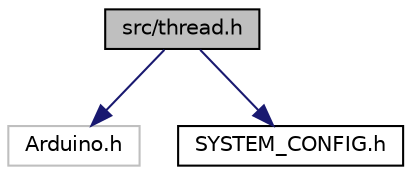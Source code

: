 digraph "src/thread.h"
{
 // LATEX_PDF_SIZE
  edge [fontname="Helvetica",fontsize="10",labelfontname="Helvetica",labelfontsize="10"];
  node [fontname="Helvetica",fontsize="10",shape=record];
  Node1 [label="src/thread.h",height=0.2,width=0.4,color="black", fillcolor="grey75", style="filled", fontcolor="black",tooltip="This contains the entire threading interface. The threading interface allows the programmer to create..."];
  Node1 -> Node2 [color="midnightblue",fontsize="10",style="solid",fontname="Helvetica"];
  Node2 [label="Arduino.h",height=0.2,width=0.4,color="grey75", fillcolor="white", style="filled",tooltip=" "];
  Node1 -> Node3 [color="midnightblue",fontsize="10",style="solid",fontname="Helvetica"];
  Node3 [label="SYSTEM_CONFIG.h",height=0.2,width=0.4,color="black", fillcolor="white", style="filled",URL="$SYSTEM__CONFIG_8h.html",tooltip="File contains certain config settings for compilation."];
}

